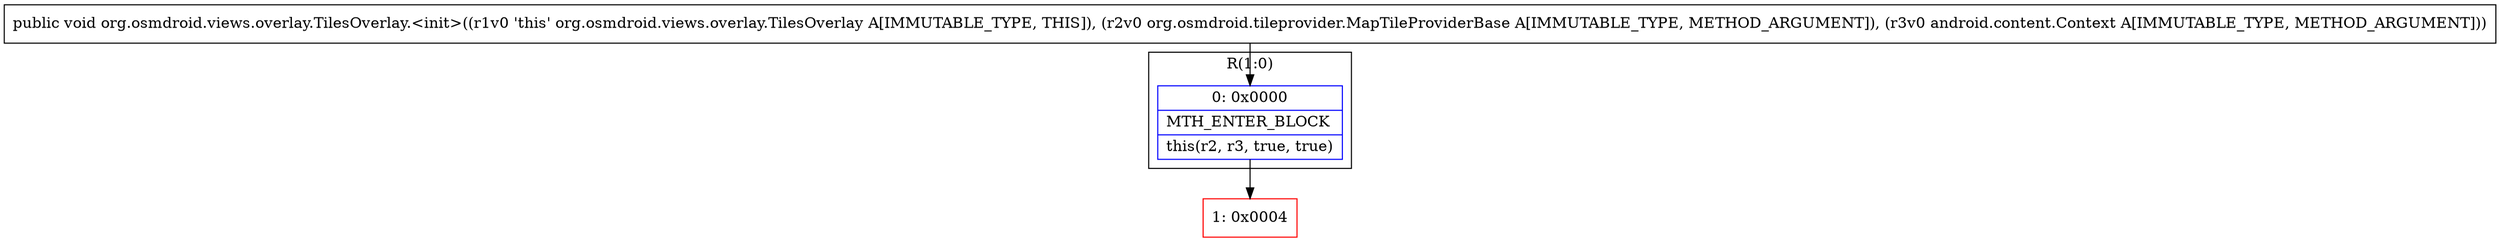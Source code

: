 digraph "CFG fororg.osmdroid.views.overlay.TilesOverlay.\<init\>(Lorg\/osmdroid\/tileprovider\/MapTileProviderBase;Landroid\/content\/Context;)V" {
subgraph cluster_Region_1164769114 {
label = "R(1:0)";
node [shape=record,color=blue];
Node_0 [shape=record,label="{0\:\ 0x0000|MTH_ENTER_BLOCK\l|this(r2, r3, true, true)\l}"];
}
Node_1 [shape=record,color=red,label="{1\:\ 0x0004}"];
MethodNode[shape=record,label="{public void org.osmdroid.views.overlay.TilesOverlay.\<init\>((r1v0 'this' org.osmdroid.views.overlay.TilesOverlay A[IMMUTABLE_TYPE, THIS]), (r2v0 org.osmdroid.tileprovider.MapTileProviderBase A[IMMUTABLE_TYPE, METHOD_ARGUMENT]), (r3v0 android.content.Context A[IMMUTABLE_TYPE, METHOD_ARGUMENT])) }"];
MethodNode -> Node_0;
Node_0 -> Node_1;
}

